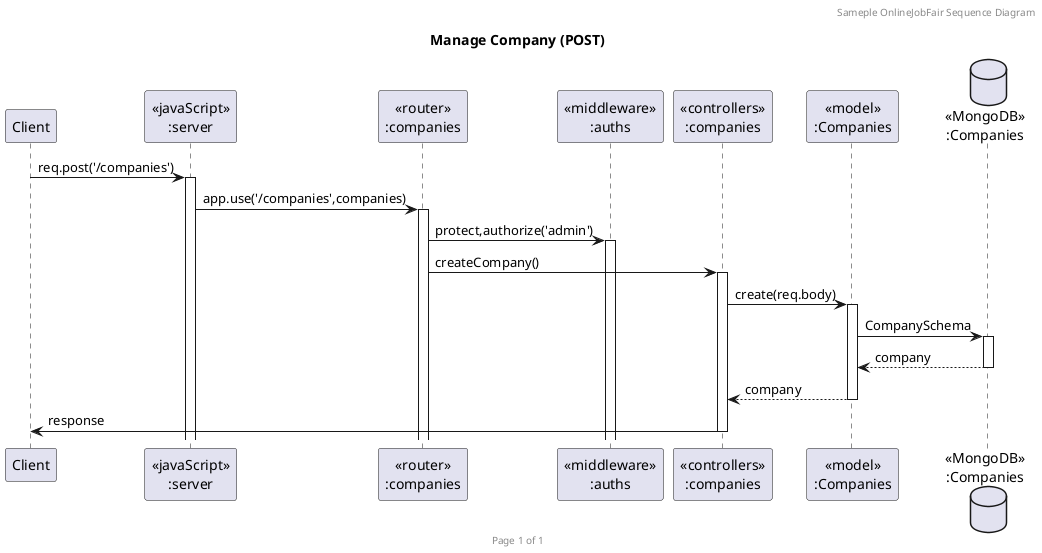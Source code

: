 @startuml Manage Companies (POST)

header Sameple OnlineJobFair Sequence Diagram
footer Page %page% of %lastpage%
title "Manage Company (POST)"

participant "Client" as client
participant "<<javaScript>>\n:server" as server
participant "<<router>>\n:companies" as routerCompany
participant "<<middleware>>\n:auths" as auth
participant "<<controllers>>\n:companies" as controllersCompany
participant "<<model>>\n:Companies" as modelCompany
database "<<MongoDB>>\n:Companies" as CompanyDatabase

client->server ++:req.post('/companies')
server->routerCompany ++:app.use('/companies',companies)
routerCompany->auth ++:protect,authorize('admin')
routerCompany -> controllersCompany ++:createCompany()
controllersCompany->modelCompany ++:create(req.body)
modelCompany ->CompanyDatabase ++: CompanySchema
CompanyDatabase --> modelCompany --: company
controllersCompany <-- modelCompany --:company
controllersCompany->client --:response

@enduml
